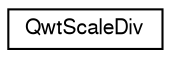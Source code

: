 digraph G
{
  edge [fontname="FreeSans",fontsize="10",labelfontname="FreeSans",labelfontsize="10"];
  node [fontname="FreeSans",fontsize="10",shape=record];
  rankdir="LR";
  Node1 [label="QwtScaleDiv",height=0.2,width=0.4,color="black", fillcolor="white", style="filled",URL="$class_qwt_scale_div.html",tooltip="A class representing a scale division."];
}

